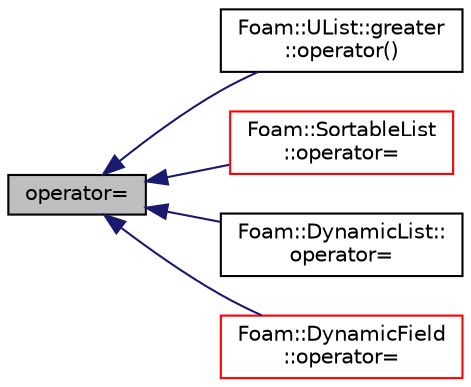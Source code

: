 digraph "operator="
{
  bgcolor="transparent";
  edge [fontname="Helvetica",fontsize="10",labelfontname="Helvetica",labelfontsize="10"];
  node [fontname="Helvetica",fontsize="10",shape=record];
  rankdir="LR";
  Node1 [label="operator=",height=0.2,width=0.4,color="black", fillcolor="grey75", style="filled", fontcolor="black"];
  Node1 -> Node2 [dir="back",color="midnightblue",fontsize="10",style="solid",fontname="Helvetica"];
  Node2 [label="Foam::UList::greater\l::operator()",height=0.2,width=0.4,color="black",URL="$a00947.html#a49202d8cfd6e19f3d43c028252050ed7"];
  Node1 -> Node3 [dir="back",color="midnightblue",fontsize="10",style="solid",fontname="Helvetica"];
  Node3 [label="Foam::SortableList\l::operator=",height=0.2,width=0.4,color="red",URL="$a02385.html#a7063d7d45379d3c474db62b47df45eea",tooltip="Assignment of all entries to the given value. "];
  Node1 -> Node4 [dir="back",color="midnightblue",fontsize="10",style="solid",fontname="Helvetica"];
  Node4 [label="Foam::DynamicList::\loperator=",height=0.2,width=0.4,color="black",URL="$a00603.html#a7063d7d45379d3c474db62b47df45eea",tooltip="Assignment of all addressed entries to the given value. "];
  Node1 -> Node5 [dir="back",color="midnightblue",fontsize="10",style="solid",fontname="Helvetica"];
  Node5 [label="Foam::DynamicField\l::operator=",height=0.2,width=0.4,color="red",URL="$a00596.html#a7063d7d45379d3c474db62b47df45eea",tooltip="Assignment of all addressed entries to the given value. "];
}
